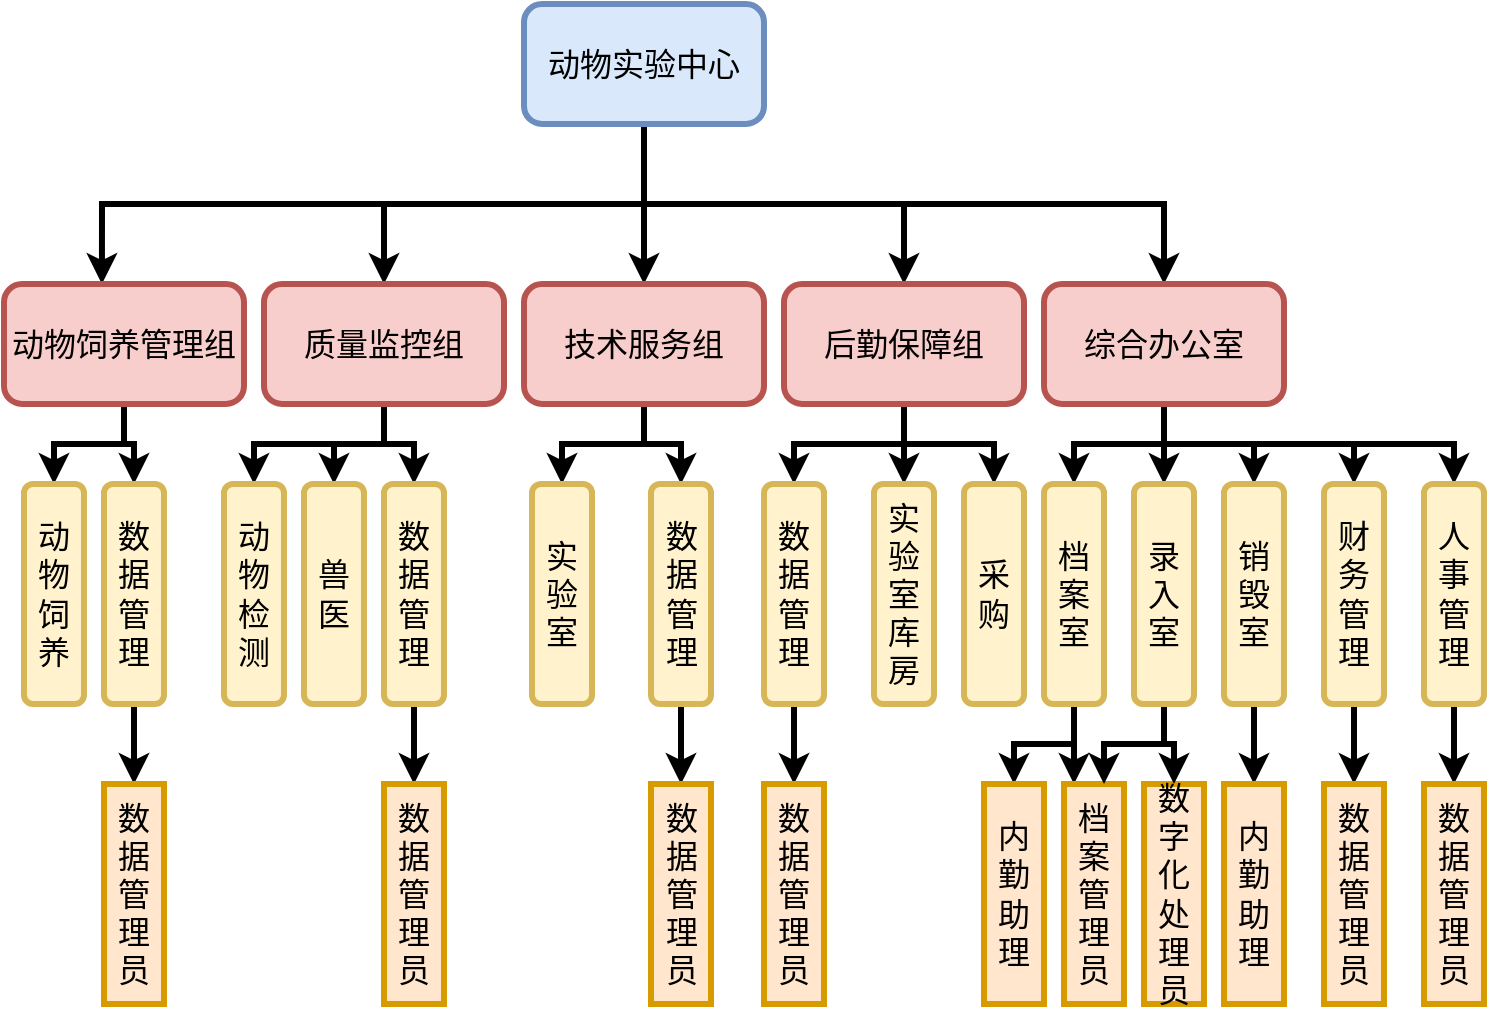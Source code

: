 <mxfile version="20.6.1" type="device"><diagram id="47FRzXLpohBl01_4utxa" name="第 1 页"><mxGraphModel dx="2249" dy="857" grid="1" gridSize="10" guides="1" tooltips="1" connect="1" arrows="1" fold="1" page="1" pageScale="1" pageWidth="827" pageHeight="1169" math="0" shadow="0"><root><mxCell id="0"/><mxCell id="1" parent="0"/><mxCell id="gj7vIkQhreOYVNNe1e5_-16" style="edgeStyle=orthogonalEdgeStyle;rounded=0;orthogonalLoop=1;jettySize=auto;html=1;entryX=0.408;entryY=0;entryDx=0;entryDy=0;entryPerimeter=0;strokeWidth=3;fontSize=16;" parent="1" source="gj7vIkQhreOYVNNe1e5_-1" target="gj7vIkQhreOYVNNe1e5_-5" edge="1"><mxGeometry relative="1" as="geometry"><mxPoint x="290" y="570" as="targetPoint"/><Array as="points"><mxPoint x="320" y="550"/><mxPoint x="49" y="550"/></Array></mxGeometry></mxCell><mxCell id="gj7vIkQhreOYVNNe1e5_-17" style="edgeStyle=orthogonalEdgeStyle;rounded=0;orthogonalLoop=1;jettySize=auto;html=1;entryX=0.5;entryY=0;entryDx=0;entryDy=0;strokeWidth=3;fontSize=16;" parent="1" source="gj7vIkQhreOYVNNe1e5_-1" target="gj7vIkQhreOYVNNe1e5_-9" edge="1"><mxGeometry relative="1" as="geometry"><Array as="points"><mxPoint x="320" y="550"/><mxPoint x="580" y="550"/></Array></mxGeometry></mxCell><mxCell id="gj7vIkQhreOYVNNe1e5_-18" style="edgeStyle=orthogonalEdgeStyle;rounded=0;orthogonalLoop=1;jettySize=auto;html=1;entryX=0.5;entryY=0;entryDx=0;entryDy=0;strokeWidth=3;fontSize=16;" parent="1" source="gj7vIkQhreOYVNNe1e5_-1" target="gj7vIkQhreOYVNNe1e5_-8" edge="1"><mxGeometry relative="1" as="geometry"><Array as="points"><mxPoint x="320" y="550"/><mxPoint x="450" y="550"/></Array></mxGeometry></mxCell><mxCell id="gj7vIkQhreOYVNNe1e5_-19" style="edgeStyle=orthogonalEdgeStyle;rounded=0;orthogonalLoop=1;jettySize=auto;html=1;entryX=0.5;entryY=0;entryDx=0;entryDy=0;strokeWidth=3;fontSize=16;" parent="1" source="gj7vIkQhreOYVNNe1e5_-1" target="gj7vIkQhreOYVNNe1e5_-7" edge="1"><mxGeometry relative="1" as="geometry"><Array as="points"><mxPoint x="320" y="550"/><mxPoint x="190" y="550"/></Array></mxGeometry></mxCell><mxCell id="gj7vIkQhreOYVNNe1e5_-20" style="edgeStyle=orthogonalEdgeStyle;rounded=0;orthogonalLoop=1;jettySize=auto;html=1;entryX=0.5;entryY=0;entryDx=0;entryDy=0;strokeWidth=3;fontSize=16;" parent="1" source="gj7vIkQhreOYVNNe1e5_-1" target="gj7vIkQhreOYVNNe1e5_-6" edge="1"><mxGeometry relative="1" as="geometry"/></mxCell><mxCell id="gj7vIkQhreOYVNNe1e5_-1" value="动物实验中心" style="rounded=1;whiteSpace=wrap;html=1;fillColor=#dae8fc;strokeColor=#6c8ebf;shadow=0;strokeWidth=3;fontSize=16;" parent="1" vertex="1"><mxGeometry x="260" y="450" width="120" height="60" as="geometry"/></mxCell><mxCell id="gj7vIkQhreOYVNNe1e5_-36" style="edgeStyle=orthogonalEdgeStyle;rounded=0;orthogonalLoop=1;jettySize=auto;html=1;entryX=0.5;entryY=0;entryDx=0;entryDy=0;strokeWidth=3;fontSize=16;" parent="1" source="gj7vIkQhreOYVNNe1e5_-5" target="gj7vIkQhreOYVNNe1e5_-31" edge="1"><mxGeometry relative="1" as="geometry"/></mxCell><mxCell id="gj7vIkQhreOYVNNe1e5_-86" style="edgeStyle=orthogonalEdgeStyle;rounded=0;orthogonalLoop=1;jettySize=auto;html=1;entryX=0.5;entryY=0;entryDx=0;entryDy=0;strokeWidth=3;fontSize=16;" parent="1" source="gj7vIkQhreOYVNNe1e5_-5" target="gj7vIkQhreOYVNNe1e5_-73" edge="1"><mxGeometry relative="1" as="geometry"/></mxCell><mxCell id="gj7vIkQhreOYVNNe1e5_-5" value="动物饲养管理组" style="rounded=1;whiteSpace=wrap;html=1;fillColor=#f8cecc;strokeColor=#b85450;glass=0;strokeWidth=3;fontSize=16;" parent="1" vertex="1"><mxGeometry y="590" width="120" height="60" as="geometry"/></mxCell><mxCell id="gj7vIkQhreOYVNNe1e5_-38" style="edgeStyle=orthogonalEdgeStyle;rounded=0;orthogonalLoop=1;jettySize=auto;html=1;entryX=0.5;entryY=0;entryDx=0;entryDy=0;strokeWidth=3;fontSize=16;" parent="1" source="gj7vIkQhreOYVNNe1e5_-6" target="gj7vIkQhreOYVNNe1e5_-29" edge="1"><mxGeometry relative="1" as="geometry"/></mxCell><mxCell id="gj7vIkQhreOYVNNe1e5_-84" style="edgeStyle=orthogonalEdgeStyle;rounded=0;orthogonalLoop=1;jettySize=auto;html=1;strokeWidth=3;fontSize=16;" parent="1" source="gj7vIkQhreOYVNNe1e5_-6" target="gj7vIkQhreOYVNNe1e5_-80" edge="1"><mxGeometry relative="1" as="geometry"/></mxCell><mxCell id="gj7vIkQhreOYVNNe1e5_-6" value="技术服务组" style="rounded=1;whiteSpace=wrap;html=1;fillColor=#f8cecc;strokeColor=#b85450;glass=0;strokeWidth=3;fontSize=16;" parent="1" vertex="1"><mxGeometry x="260" y="590" width="120" height="60" as="geometry"/></mxCell><mxCell id="gj7vIkQhreOYVNNe1e5_-35" style="edgeStyle=orthogonalEdgeStyle;rounded=0;orthogonalLoop=1;jettySize=auto;html=1;strokeWidth=3;fontSize=16;" parent="1" source="gj7vIkQhreOYVNNe1e5_-7" target="gj7vIkQhreOYVNNe1e5_-30" edge="1"><mxGeometry relative="1" as="geometry"/></mxCell><mxCell id="gj7vIkQhreOYVNNe1e5_-37" style="edgeStyle=orthogonalEdgeStyle;rounded=0;orthogonalLoop=1;jettySize=auto;html=1;entryX=0.5;entryY=0;entryDx=0;entryDy=0;strokeWidth=3;fontSize=16;" parent="1" source="gj7vIkQhreOYVNNe1e5_-7" target="gj7vIkQhreOYVNNe1e5_-32" edge="1"><mxGeometry relative="1" as="geometry"/></mxCell><mxCell id="gj7vIkQhreOYVNNe1e5_-85" style="edgeStyle=orthogonalEdgeStyle;rounded=0;orthogonalLoop=1;jettySize=auto;html=1;entryX=0.5;entryY=0;entryDx=0;entryDy=0;strokeWidth=3;fontSize=16;" parent="1" source="gj7vIkQhreOYVNNe1e5_-7" target="gj7vIkQhreOYVNNe1e5_-78" edge="1"><mxGeometry relative="1" as="geometry"/></mxCell><mxCell id="gj7vIkQhreOYVNNe1e5_-7" value="质量监控组" style="rounded=1;whiteSpace=wrap;html=1;fillColor=#f8cecc;strokeColor=#b85450;glass=0;strokeWidth=3;fontSize=16;" parent="1" vertex="1"><mxGeometry x="130" y="590" width="120" height="60" as="geometry"/></mxCell><mxCell id="gj7vIkQhreOYVNNe1e5_-41" style="edgeStyle=orthogonalEdgeStyle;rounded=0;orthogonalLoop=1;jettySize=auto;html=1;entryX=0.5;entryY=0;entryDx=0;entryDy=0;strokeWidth=3;fontSize=16;" parent="1" source="gj7vIkQhreOYVNNe1e5_-8" target="gj7vIkQhreOYVNNe1e5_-27" edge="1"><mxGeometry relative="1" as="geometry"/></mxCell><mxCell id="gj7vIkQhreOYVNNe1e5_-42" style="edgeStyle=orthogonalEdgeStyle;rounded=0;orthogonalLoop=1;jettySize=auto;html=1;entryX=0.5;entryY=0;entryDx=0;entryDy=0;strokeWidth=3;fontSize=16;" parent="1" source="gj7vIkQhreOYVNNe1e5_-8" target="gj7vIkQhreOYVNNe1e5_-25" edge="1"><mxGeometry relative="1" as="geometry"/></mxCell><mxCell id="gj7vIkQhreOYVNNe1e5_-83" style="edgeStyle=orthogonalEdgeStyle;rounded=0;orthogonalLoop=1;jettySize=auto;html=1;entryX=0.5;entryY=0;entryDx=0;entryDy=0;strokeWidth=3;fontSize=16;" parent="1" source="gj7vIkQhreOYVNNe1e5_-8" target="gj7vIkQhreOYVNNe1e5_-81" edge="1"><mxGeometry relative="1" as="geometry"/></mxCell><mxCell id="gj7vIkQhreOYVNNe1e5_-8" value="后勤保障组" style="rounded=1;whiteSpace=wrap;html=1;fillColor=#f8cecc;strokeColor=#b85450;glass=0;strokeWidth=3;fontSize=16;" parent="1" vertex="1"><mxGeometry x="390" y="590" width="120" height="60" as="geometry"/></mxCell><mxCell id="gj7vIkQhreOYVNNe1e5_-44" style="edgeStyle=orthogonalEdgeStyle;rounded=0;orthogonalLoop=1;jettySize=auto;html=1;entryX=0.5;entryY=0;entryDx=0;entryDy=0;strokeWidth=3;fontSize=16;" parent="1" source="gj7vIkQhreOYVNNe1e5_-9" target="gj7vIkQhreOYVNNe1e5_-21" edge="1"><mxGeometry relative="1" as="geometry"><Array as="points"><mxPoint x="580" y="670"/><mxPoint x="535" y="670"/></Array></mxGeometry></mxCell><mxCell id="Dhb3Rej8Ni26fRnR9ANY-10" style="edgeStyle=orthogonalEdgeStyle;rounded=0;orthogonalLoop=1;jettySize=auto;html=1;entryX=0.5;entryY=0;entryDx=0;entryDy=0;strokeWidth=3;" parent="1" source="gj7vIkQhreOYVNNe1e5_-9" target="gj7vIkQhreOYVNNe1e5_-24" edge="1"><mxGeometry relative="1" as="geometry"><Array as="points"><mxPoint x="580" y="670"/><mxPoint x="725" y="670"/></Array></mxGeometry></mxCell><mxCell id="Dhb3Rej8Ni26fRnR9ANY-11" style="edgeStyle=orthogonalEdgeStyle;rounded=0;orthogonalLoop=1;jettySize=auto;html=1;entryX=0.5;entryY=0;entryDx=0;entryDy=0;strokeWidth=3;" parent="1" source="gj7vIkQhreOYVNNe1e5_-9" target="gj7vIkQhreOYVNNe1e5_-23" edge="1"><mxGeometry relative="1" as="geometry"><Array as="points"><mxPoint x="580" y="670"/><mxPoint x="675" y="670"/></Array></mxGeometry></mxCell><mxCell id="Dhb3Rej8Ni26fRnR9ANY-15" style="edgeStyle=orthogonalEdgeStyle;rounded=0;orthogonalLoop=1;jettySize=auto;html=1;strokeWidth=3;" parent="1" source="gj7vIkQhreOYVNNe1e5_-9" target="Dhb3Rej8Ni26fRnR9ANY-1" edge="1"><mxGeometry relative="1" as="geometry"/></mxCell><mxCell id="Dhb3Rej8Ni26fRnR9ANY-16" style="edgeStyle=orthogonalEdgeStyle;rounded=0;orthogonalLoop=1;jettySize=auto;html=1;entryX=0.5;entryY=0;entryDx=0;entryDy=0;strokeWidth=3;" parent="1" source="gj7vIkQhreOYVNNe1e5_-9" target="Dhb3Rej8Ni26fRnR9ANY-2" edge="1"><mxGeometry relative="1" as="geometry"/></mxCell><mxCell id="gj7vIkQhreOYVNNe1e5_-9" value="综合办公室" style="rounded=1;whiteSpace=wrap;html=1;fillColor=#f8cecc;strokeColor=#b85450;glass=0;strokeWidth=3;fontSize=16;" parent="1" vertex="1"><mxGeometry x="520" y="590" width="120" height="60" as="geometry"/></mxCell><mxCell id="Dhb3Rej8Ni26fRnR9ANY-17" style="edgeStyle=orthogonalEdgeStyle;rounded=0;orthogonalLoop=1;jettySize=auto;html=1;strokeWidth=3;" parent="1" source="gj7vIkQhreOYVNNe1e5_-21" edge="1"><mxGeometry relative="1" as="geometry"><mxPoint x="535" y="840" as="targetPoint"/></mxGeometry></mxCell><mxCell id="Dhb3Rej8Ni26fRnR9ANY-23" style="edgeStyle=orthogonalEdgeStyle;rounded=0;orthogonalLoop=1;jettySize=auto;html=1;strokeWidth=3;entryX=0.5;entryY=0;entryDx=0;entryDy=0;" parent="1" source="gj7vIkQhreOYVNNe1e5_-21" target="Dhb3Rej8Ni26fRnR9ANY-22" edge="1"><mxGeometry relative="1" as="geometry"><Array as="points"><mxPoint x="535" y="820"/><mxPoint x="505" y="820"/></Array></mxGeometry></mxCell><mxCell id="gj7vIkQhreOYVNNe1e5_-21" value="档案室" style="rounded=1;whiteSpace=wrap;html=1;shadow=0;glass=0;strokeWidth=3;fontSize=16;fillColor=#fff2cc;strokeColor=#d6b656;" parent="1" vertex="1"><mxGeometry x="520" y="690" width="30" height="110" as="geometry"/></mxCell><mxCell id="z481jNQtuKlpes-Ljmmv-5" style="edgeStyle=orthogonalEdgeStyle;rounded=0;orthogonalLoop=1;jettySize=auto;html=1;entryX=0.5;entryY=0;entryDx=0;entryDy=0;strokeWidth=3;" parent="1" source="gj7vIkQhreOYVNNe1e5_-23" target="z481jNQtuKlpes-Ljmmv-2" edge="1"><mxGeometry relative="1" as="geometry"/></mxCell><mxCell id="gj7vIkQhreOYVNNe1e5_-23" value="财务管理" style="rounded=1;whiteSpace=wrap;html=1;shadow=0;glass=0;strokeWidth=3;fontSize=16;fillColor=#fff2cc;strokeColor=#d6b656;" parent="1" vertex="1"><mxGeometry x="660" y="690" width="30" height="110" as="geometry"/></mxCell><mxCell id="z481jNQtuKlpes-Ljmmv-6" style="edgeStyle=orthogonalEdgeStyle;rounded=0;orthogonalLoop=1;jettySize=auto;html=1;entryX=0.5;entryY=0;entryDx=0;entryDy=0;strokeWidth=3;" parent="1" source="gj7vIkQhreOYVNNe1e5_-24" target="z481jNQtuKlpes-Ljmmv-3" edge="1"><mxGeometry relative="1" as="geometry"/></mxCell><mxCell id="gj7vIkQhreOYVNNe1e5_-24" value="人事管理" style="rounded=1;whiteSpace=wrap;html=1;shadow=0;glass=0;strokeWidth=3;fontSize=16;fillColor=#fff2cc;strokeColor=#d6b656;" parent="1" vertex="1"><mxGeometry x="710" y="690" width="30" height="110" as="geometry"/></mxCell><mxCell id="gj7vIkQhreOYVNNe1e5_-25" value="采购" style="rounded=1;whiteSpace=wrap;html=1;shadow=0;glass=0;strokeWidth=3;fontSize=16;fillColor=#fff2cc;strokeColor=#d6b656;" parent="1" vertex="1"><mxGeometry x="480" y="690" width="30" height="110" as="geometry"/></mxCell><mxCell id="gj7vIkQhreOYVNNe1e5_-27" value="实验室库房" style="rounded=1;whiteSpace=wrap;html=1;shadow=0;glass=0;strokeWidth=3;fontSize=16;fillColor=#fff2cc;strokeColor=#d6b656;" parent="1" vertex="1"><mxGeometry x="435" y="690" width="30" height="110" as="geometry"/></mxCell><mxCell id="gj7vIkQhreOYVNNe1e5_-29" value="实验室" style="rounded=1;whiteSpace=wrap;html=1;shadow=0;glass=0;strokeWidth=3;fontSize=16;fillColor=#fff2cc;strokeColor=#d6b656;" parent="1" vertex="1"><mxGeometry x="264" y="690" width="30" height="110" as="geometry"/></mxCell><mxCell id="gj7vIkQhreOYVNNe1e5_-30" value="动物检测" style="rounded=1;whiteSpace=wrap;html=1;shadow=0;glass=0;strokeWidth=3;fontSize=16;fillColor=#fff2cc;strokeColor=#d6b656;" parent="1" vertex="1"><mxGeometry x="110" y="690" width="30" height="110" as="geometry"/></mxCell><mxCell id="gj7vIkQhreOYVNNe1e5_-31" value="动物饲养" style="rounded=1;whiteSpace=wrap;html=1;shadow=0;glass=0;strokeWidth=3;fontSize=16;fillColor=#fff2cc;strokeColor=#d6b656;" parent="1" vertex="1"><mxGeometry x="10" y="690" width="30" height="110" as="geometry"/></mxCell><mxCell id="gj7vIkQhreOYVNNe1e5_-32" value="兽医" style="rounded=1;whiteSpace=wrap;html=1;shadow=0;glass=0;strokeWidth=3;fontSize=16;fillColor=#fff2cc;strokeColor=#d6b656;" parent="1" vertex="1"><mxGeometry x="150" y="690" width="30" height="110" as="geometry"/></mxCell><mxCell id="gj7vIkQhreOYVNNe1e5_-60" value="档案管理员" style="rounded=0;whiteSpace=wrap;html=1;shadow=0;glass=0;strokeWidth=3;fontSize=16;fillColor=#ffe6cc;strokeColor=#d79b00;" parent="1" vertex="1"><mxGeometry x="530" y="840" width="30" height="110" as="geometry"/></mxCell><mxCell id="gj7vIkQhreOYVNNe1e5_-71" value="数字化处理员" style="rounded=0;whiteSpace=wrap;html=1;shadow=0;glass=0;strokeWidth=3;fontSize=16;fillColor=#ffe6cc;strokeColor=#d79b00;" parent="1" vertex="1"><mxGeometry x="570" y="840" width="30" height="110" as="geometry"/></mxCell><mxCell id="gj7vIkQhreOYVNNe1e5_-91" style="edgeStyle=orthogonalEdgeStyle;rounded=0;orthogonalLoop=1;jettySize=auto;html=1;entryX=0.5;entryY=0;entryDx=0;entryDy=0;strokeWidth=3;fontSize=16;" parent="1" source="gj7vIkQhreOYVNNe1e5_-73" target="gj7vIkQhreOYVNNe1e5_-90" edge="1"><mxGeometry relative="1" as="geometry"/></mxCell><mxCell id="gj7vIkQhreOYVNNe1e5_-73" value="数据管理" style="rounded=1;whiteSpace=wrap;html=1;shadow=0;glass=0;strokeWidth=3;fontSize=16;fillColor=#fff2cc;strokeColor=#d6b656;" parent="1" vertex="1"><mxGeometry x="50" y="690" width="30" height="110" as="geometry"/></mxCell><mxCell id="gj7vIkQhreOYVNNe1e5_-92" style="edgeStyle=orthogonalEdgeStyle;rounded=0;orthogonalLoop=1;jettySize=auto;html=1;strokeWidth=3;fontSize=16;" parent="1" source="gj7vIkQhreOYVNNe1e5_-78" target="gj7vIkQhreOYVNNe1e5_-89" edge="1"><mxGeometry relative="1" as="geometry"/></mxCell><mxCell id="gj7vIkQhreOYVNNe1e5_-78" value="数据管理" style="rounded=1;whiteSpace=wrap;html=1;shadow=0;glass=0;strokeWidth=3;fontSize=16;fillColor=#fff2cc;strokeColor=#d6b656;" parent="1" vertex="1"><mxGeometry x="190" y="690" width="30" height="110" as="geometry"/></mxCell><mxCell id="gj7vIkQhreOYVNNe1e5_-93" style="edgeStyle=orthogonalEdgeStyle;rounded=0;orthogonalLoop=1;jettySize=auto;html=1;strokeWidth=3;fontSize=16;" parent="1" source="gj7vIkQhreOYVNNe1e5_-80" target="gj7vIkQhreOYVNNe1e5_-88" edge="1"><mxGeometry relative="1" as="geometry"/></mxCell><mxCell id="gj7vIkQhreOYVNNe1e5_-80" value="数据管理" style="rounded=1;whiteSpace=wrap;html=1;shadow=0;glass=0;strokeWidth=3;fontSize=16;fillColor=#fff2cc;strokeColor=#d6b656;" parent="1" vertex="1"><mxGeometry x="323.5" y="690" width="30" height="110" as="geometry"/></mxCell><mxCell id="gj7vIkQhreOYVNNe1e5_-94" style="edgeStyle=orthogonalEdgeStyle;rounded=0;orthogonalLoop=1;jettySize=auto;html=1;entryX=0.5;entryY=0;entryDx=0;entryDy=0;strokeWidth=3;fontSize=16;" parent="1" source="gj7vIkQhreOYVNNe1e5_-81" target="gj7vIkQhreOYVNNe1e5_-87" edge="1"><mxGeometry relative="1" as="geometry"/></mxCell><mxCell id="gj7vIkQhreOYVNNe1e5_-81" value="数据管理" style="rounded=1;whiteSpace=wrap;html=1;shadow=0;glass=0;strokeWidth=3;fontSize=16;fillColor=#fff2cc;strokeColor=#d6b656;" parent="1" vertex="1"><mxGeometry x="380" y="690" width="30" height="110" as="geometry"/></mxCell><mxCell id="gj7vIkQhreOYVNNe1e5_-87" value="数据管理员" style="rounded=0;whiteSpace=wrap;html=1;shadow=0;glass=0;strokeWidth=3;fontSize=16;fillColor=#ffe6cc;strokeColor=#d79b00;" parent="1" vertex="1"><mxGeometry x="380" y="840" width="30" height="110" as="geometry"/></mxCell><mxCell id="gj7vIkQhreOYVNNe1e5_-88" value="数据管理员" style="rounded=0;whiteSpace=wrap;html=1;shadow=0;glass=0;strokeWidth=3;fontSize=16;fillColor=#ffe6cc;strokeColor=#d79b00;" parent="1" vertex="1"><mxGeometry x="323.5" y="840" width="30" height="110" as="geometry"/></mxCell><mxCell id="gj7vIkQhreOYVNNe1e5_-89" value="数据管理员" style="rounded=0;whiteSpace=wrap;html=1;shadow=0;glass=0;strokeWidth=3;fontSize=16;fillColor=#ffe6cc;strokeColor=#d79b00;" parent="1" vertex="1"><mxGeometry x="190" y="840" width="30" height="110" as="geometry"/></mxCell><mxCell id="gj7vIkQhreOYVNNe1e5_-90" value="数据管理员" style="rounded=0;whiteSpace=wrap;html=1;shadow=0;glass=0;strokeWidth=3;fontSize=16;fillColor=#ffe6cc;strokeColor=#d79b00;" parent="1" vertex="1"><mxGeometry x="50" y="840" width="30" height="110" as="geometry"/></mxCell><mxCell id="Dhb3Rej8Ni26fRnR9ANY-19" style="edgeStyle=orthogonalEdgeStyle;rounded=0;orthogonalLoop=1;jettySize=auto;html=1;strokeWidth=3;" parent="1" source="Dhb3Rej8Ni26fRnR9ANY-1" target="gj7vIkQhreOYVNNe1e5_-71" edge="1"><mxGeometry relative="1" as="geometry"/></mxCell><mxCell id="nIVAFumk96IWohrx9iIX-1" style="edgeStyle=orthogonalEdgeStyle;rounded=0;orthogonalLoop=1;jettySize=auto;html=1;entryX=0.667;entryY=0;entryDx=0;entryDy=0;exitX=0.5;exitY=1;exitDx=0;exitDy=0;strokeWidth=3;entryPerimeter=0;" parent="1" source="Dhb3Rej8Ni26fRnR9ANY-1" target="gj7vIkQhreOYVNNe1e5_-60" edge="1"><mxGeometry relative="1" as="geometry"/></mxCell><mxCell id="Dhb3Rej8Ni26fRnR9ANY-1" value="录入室" style="rounded=1;whiteSpace=wrap;html=1;shadow=0;glass=0;strokeWidth=3;fontSize=16;fillColor=#fff2cc;strokeColor=#d6b656;" parent="1" vertex="1"><mxGeometry x="565" y="690" width="30" height="110" as="geometry"/></mxCell><mxCell id="Dhb3Rej8Ni26fRnR9ANY-21" style="edgeStyle=orthogonalEdgeStyle;rounded=0;orthogonalLoop=1;jettySize=auto;html=1;strokeWidth=3;" parent="1" source="Dhb3Rej8Ni26fRnR9ANY-2" target="Dhb3Rej8Ni26fRnR9ANY-20" edge="1"><mxGeometry relative="1" as="geometry"/></mxCell><mxCell id="Dhb3Rej8Ni26fRnR9ANY-2" value="销毁室" style="rounded=1;whiteSpace=wrap;html=1;shadow=0;glass=0;strokeWidth=3;fontSize=16;fillColor=#fff2cc;strokeColor=#d6b656;" parent="1" vertex="1"><mxGeometry x="610" y="690" width="30" height="110" as="geometry"/></mxCell><mxCell id="Dhb3Rej8Ni26fRnR9ANY-20" value="内勤助理" style="rounded=0;whiteSpace=wrap;html=1;shadow=0;glass=0;strokeWidth=3;fontSize=16;fillColor=#ffe6cc;strokeColor=#d79b00;" parent="1" vertex="1"><mxGeometry x="610" y="840" width="30" height="110" as="geometry"/></mxCell><mxCell id="Dhb3Rej8Ni26fRnR9ANY-22" value="内勤助理" style="rounded=0;whiteSpace=wrap;html=1;shadow=0;glass=0;strokeWidth=3;fontSize=16;fillColor=#ffe6cc;strokeColor=#d79b00;" parent="1" vertex="1"><mxGeometry x="490" y="840" width="30" height="110" as="geometry"/></mxCell><mxCell id="z481jNQtuKlpes-Ljmmv-2" value="数据管理员" style="rounded=0;whiteSpace=wrap;html=1;shadow=0;glass=0;strokeWidth=3;fontSize=16;fillColor=#ffe6cc;strokeColor=#d79b00;" parent="1" vertex="1"><mxGeometry x="660" y="840" width="30" height="110" as="geometry"/></mxCell><mxCell id="z481jNQtuKlpes-Ljmmv-3" value="数据管理员" style="rounded=0;whiteSpace=wrap;html=1;shadow=0;glass=0;strokeWidth=3;fontSize=16;fillColor=#ffe6cc;strokeColor=#d79b00;" parent="1" vertex="1"><mxGeometry x="710" y="840" width="30" height="110" as="geometry"/></mxCell></root></mxGraphModel></diagram></mxfile>